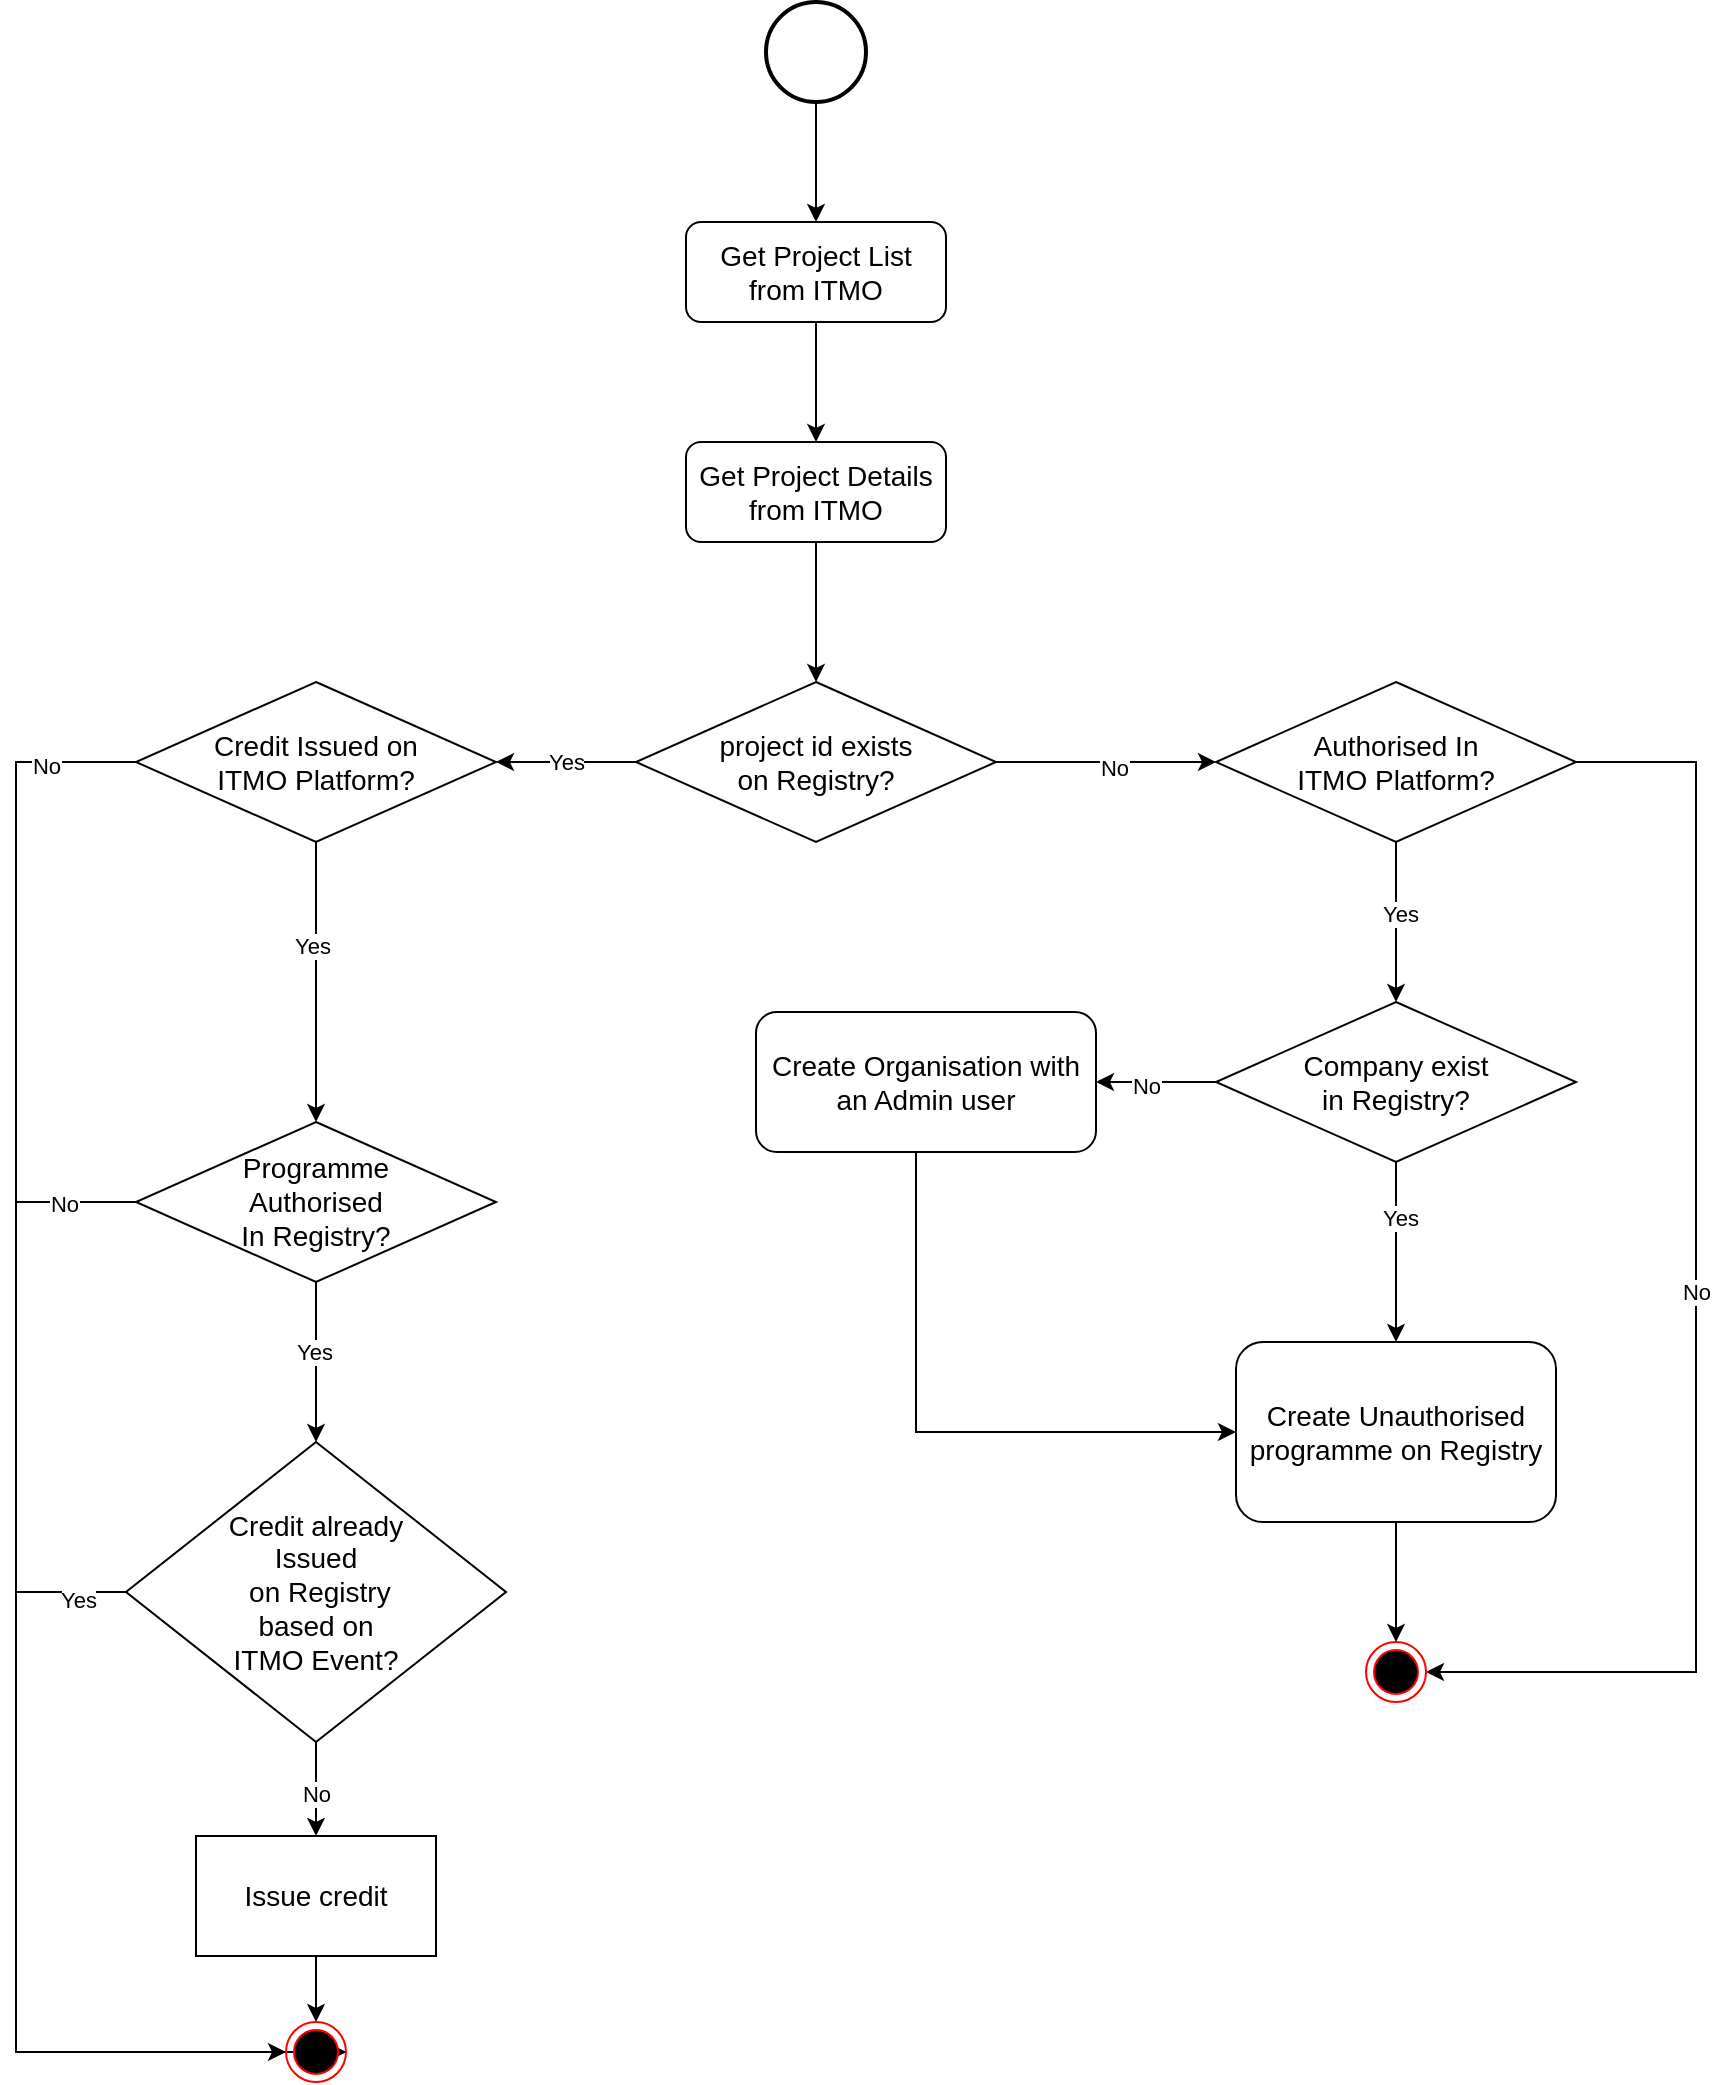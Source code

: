 <mxfile version="21.1.8" type="device">
  <diagram name="Page-1" id="jYvbmOS5bW0W3BtBcmS2">
    <mxGraphModel dx="1912" dy="-659" grid="1" gridSize="10" guides="1" tooltips="1" connect="1" arrows="1" fold="1" page="1" pageScale="1" pageWidth="1169" pageHeight="827" math="0" shadow="0">
      <root>
        <mxCell id="0" />
        <mxCell id="1" parent="0" />
        <mxCell id="w10MovmDUoHj3njt8c6F-8" value="" style="edgeStyle=orthogonalEdgeStyle;rounded=0;orthogonalLoop=1;jettySize=auto;html=1;" edge="1" parent="1" source="NeyOB8tiazFOnQ0roD5S-77" target="w10MovmDUoHj3njt8c6F-7">
          <mxGeometry relative="1" as="geometry" />
        </mxCell>
        <mxCell id="w10MovmDUoHj3njt8c6F-9" value="Yes" style="edgeLabel;html=1;align=center;verticalAlign=middle;resizable=0;points=[];" vertex="1" connectable="0" parent="w10MovmDUoHj3njt8c6F-8">
          <mxGeometry x="-0.1" y="2" relative="1" as="geometry">
            <mxPoint as="offset" />
          </mxGeometry>
        </mxCell>
        <mxCell id="w10MovmDUoHj3njt8c6F-59" value="No" style="edgeStyle=orthogonalEdgeStyle;rounded=0;orthogonalLoop=1;jettySize=auto;html=1;entryX=1;entryY=0.5;entryDx=0;entryDy=0;" edge="1" parent="1" source="NeyOB8tiazFOnQ0roD5S-77" target="w10MovmDUoHj3njt8c6F-45">
          <mxGeometry relative="1" as="geometry">
            <Array as="points">
              <mxPoint x="850" y="2360" />
              <mxPoint x="850" y="2815" />
            </Array>
          </mxGeometry>
        </mxCell>
        <mxCell id="NeyOB8tiazFOnQ0roD5S-77" value="Authorised In &lt;br&gt;ITMO Platform?" style="rhombus;whiteSpace=wrap;html=1;fontSize=14;" parent="1" vertex="1">
          <mxGeometry x="610" y="2320" width="180" height="80" as="geometry" />
        </mxCell>
        <mxCell id="w10MovmDUoHj3njt8c6F-2" style="edgeStyle=orthogonalEdgeStyle;rounded=0;orthogonalLoop=1;jettySize=auto;html=1;entryX=0.5;entryY=0;entryDx=0;entryDy=0;" edge="1" parent="1" source="w10MovmDUoHj3njt8c6F-1" target="NeyOB8tiazFOnQ0roD5S-72">
          <mxGeometry relative="1" as="geometry" />
        </mxCell>
        <mxCell id="w10MovmDUoHj3njt8c6F-1" value="" style="strokeWidth=2;html=1;shape=mxgraph.flowchart.start_2;whiteSpace=wrap;" vertex="1" parent="1">
          <mxGeometry x="385" y="1980" width="50" height="50" as="geometry" />
        </mxCell>
        <mxCell id="NeyOB8tiazFOnQ0roD5S-72" value="Get Project List&lt;br&gt;from ITMO" style="rounded=1;whiteSpace=wrap;html=1;fontSize=14;" parent="1" vertex="1">
          <mxGeometry x="345" y="2090" width="130" height="50" as="geometry" />
        </mxCell>
        <mxCell id="NeyOB8tiazFOnQ0roD5S-81" style="edgeStyle=orthogonalEdgeStyle;rounded=0;orthogonalLoop=1;jettySize=auto;html=1;" parent="1" source="NeyOB8tiazFOnQ0roD5S-72" target="NeyOB8tiazFOnQ0roD5S-76" edge="1">
          <mxGeometry relative="1" as="geometry" />
        </mxCell>
        <mxCell id="NeyOB8tiazFOnQ0roD5S-76" value="Get Project Details&lt;br&gt;from ITMO" style="rounded=1;whiteSpace=wrap;html=1;fontSize=14;" parent="1" vertex="1">
          <mxGeometry x="345" y="2200" width="130" height="50" as="geometry" />
        </mxCell>
        <mxCell id="NeyOB8tiazFOnQ0roD5S-107" style="edgeStyle=orthogonalEdgeStyle;rounded=0;orthogonalLoop=1;jettySize=auto;html=1;" parent="1" source="NeyOB8tiazFOnQ0roD5S-76" target="NeyOB8tiazFOnQ0roD5S-74" edge="1">
          <mxGeometry relative="1" as="geometry" />
        </mxCell>
        <mxCell id="w10MovmDUoHj3njt8c6F-3" style="edgeStyle=orthogonalEdgeStyle;rounded=0;orthogonalLoop=1;jettySize=auto;html=1;entryX=0;entryY=0.5;entryDx=0;entryDy=0;" edge="1" parent="1" source="NeyOB8tiazFOnQ0roD5S-74" target="NeyOB8tiazFOnQ0roD5S-77">
          <mxGeometry relative="1" as="geometry" />
        </mxCell>
        <mxCell id="w10MovmDUoHj3njt8c6F-4" value="No" style="edgeLabel;html=1;align=center;verticalAlign=middle;resizable=0;points=[];" vertex="1" connectable="0" parent="w10MovmDUoHj3njt8c6F-3">
          <mxGeometry x="0.076" y="-3" relative="1" as="geometry">
            <mxPoint as="offset" />
          </mxGeometry>
        </mxCell>
        <mxCell id="w10MovmDUoHj3njt8c6F-34" value="Yes" style="edgeStyle=orthogonalEdgeStyle;rounded=0;orthogonalLoop=1;jettySize=auto;html=1;entryX=1;entryY=0.5;entryDx=0;entryDy=0;" edge="1" parent="1" source="NeyOB8tiazFOnQ0roD5S-74" target="w10MovmDUoHj3njt8c6F-18">
          <mxGeometry relative="1" as="geometry" />
        </mxCell>
        <mxCell id="NeyOB8tiazFOnQ0roD5S-74" value="project id exists &lt;br&gt;on Registry?" style="rhombus;whiteSpace=wrap;html=1;fontSize=14;" parent="1" vertex="1">
          <mxGeometry x="320" y="2320" width="180" height="80" as="geometry" />
        </mxCell>
        <mxCell id="w10MovmDUoHj3njt8c6F-13" value="" style="edgeStyle=orthogonalEdgeStyle;rounded=0;orthogonalLoop=1;jettySize=auto;html=1;" edge="1" parent="1" source="w10MovmDUoHj3njt8c6F-7" target="w10MovmDUoHj3njt8c6F-12">
          <mxGeometry relative="1" as="geometry" />
        </mxCell>
        <mxCell id="w10MovmDUoHj3njt8c6F-14" value="No" style="edgeLabel;html=1;align=center;verticalAlign=middle;resizable=0;points=[];" vertex="1" connectable="0" parent="w10MovmDUoHj3njt8c6F-13">
          <mxGeometry x="0.142" y="2" relative="1" as="geometry">
            <mxPoint x="-1" as="offset" />
          </mxGeometry>
        </mxCell>
        <mxCell id="w10MovmDUoHj3njt8c6F-16" value="" style="edgeStyle=orthogonalEdgeStyle;rounded=0;orthogonalLoop=1;jettySize=auto;html=1;" edge="1" parent="1" source="w10MovmDUoHj3njt8c6F-7" target="w10MovmDUoHj3njt8c6F-15">
          <mxGeometry relative="1" as="geometry" />
        </mxCell>
        <mxCell id="w10MovmDUoHj3njt8c6F-17" value="Yes" style="edgeLabel;html=1;align=center;verticalAlign=middle;resizable=0;points=[];" vertex="1" connectable="0" parent="w10MovmDUoHj3njt8c6F-16">
          <mxGeometry x="-0.384" y="2" relative="1" as="geometry">
            <mxPoint as="offset" />
          </mxGeometry>
        </mxCell>
        <mxCell id="w10MovmDUoHj3njt8c6F-7" value="Company exist &lt;br&gt;in Registry?" style="rhombus;whiteSpace=wrap;html=1;fontSize=14;" vertex="1" parent="1">
          <mxGeometry x="610" y="2480" width="180" height="80" as="geometry" />
        </mxCell>
        <mxCell id="w10MovmDUoHj3njt8c6F-58" style="edgeStyle=orthogonalEdgeStyle;rounded=0;orthogonalLoop=1;jettySize=auto;html=1;entryX=0;entryY=0.5;entryDx=0;entryDy=0;" edge="1" parent="1" source="w10MovmDUoHj3njt8c6F-12" target="w10MovmDUoHj3njt8c6F-15">
          <mxGeometry relative="1" as="geometry">
            <Array as="points">
              <mxPoint x="460" y="2695" />
            </Array>
          </mxGeometry>
        </mxCell>
        <mxCell id="w10MovmDUoHj3njt8c6F-12" value="Create Organisation with an Admin user" style="rounded=1;whiteSpace=wrap;html=1;fontSize=14;" vertex="1" parent="1">
          <mxGeometry x="380" y="2485" width="170" height="70" as="geometry" />
        </mxCell>
        <mxCell id="w10MovmDUoHj3njt8c6F-60" style="edgeStyle=orthogonalEdgeStyle;rounded=0;orthogonalLoop=1;jettySize=auto;html=1;entryX=0.5;entryY=0;entryDx=0;entryDy=0;" edge="1" parent="1" source="w10MovmDUoHj3njt8c6F-15" target="w10MovmDUoHj3njt8c6F-45">
          <mxGeometry relative="1" as="geometry" />
        </mxCell>
        <mxCell id="w10MovmDUoHj3njt8c6F-15" value="Create Unauthorised programme on Registry" style="rounded=1;whiteSpace=wrap;html=1;fontSize=14;" vertex="1" parent="1">
          <mxGeometry x="620" y="2650" width="160" height="90" as="geometry" />
        </mxCell>
        <mxCell id="w10MovmDUoHj3njt8c6F-32" value="" style="edgeStyle=orthogonalEdgeStyle;rounded=0;orthogonalLoop=1;jettySize=auto;html=1;" edge="1" parent="1" source="w10MovmDUoHj3njt8c6F-18" target="w10MovmDUoHj3njt8c6F-31">
          <mxGeometry relative="1" as="geometry" />
        </mxCell>
        <mxCell id="w10MovmDUoHj3njt8c6F-33" value="Yes" style="edgeLabel;html=1;align=center;verticalAlign=middle;resizable=0;points=[];" vertex="1" connectable="0" parent="w10MovmDUoHj3njt8c6F-32">
          <mxGeometry x="-0.267" y="-2" relative="1" as="geometry">
            <mxPoint as="offset" />
          </mxGeometry>
        </mxCell>
        <mxCell id="w10MovmDUoHj3njt8c6F-65" style="edgeStyle=orthogonalEdgeStyle;rounded=0;orthogonalLoop=1;jettySize=auto;html=1;entryX=0;entryY=0.5;entryDx=0;entryDy=0;" edge="1" parent="1" source="w10MovmDUoHj3njt8c6F-18" target="w10MovmDUoHj3njt8c6F-44">
          <mxGeometry relative="1" as="geometry">
            <Array as="points">
              <mxPoint x="10" y="2360" />
              <mxPoint x="10" y="3005" />
            </Array>
          </mxGeometry>
        </mxCell>
        <mxCell id="w10MovmDUoHj3njt8c6F-66" value="No" style="edgeLabel;html=1;align=center;verticalAlign=middle;resizable=0;points=[];" vertex="1" connectable="0" parent="w10MovmDUoHj3njt8c6F-65">
          <mxGeometry x="-0.89" y="2" relative="1" as="geometry">
            <mxPoint x="1" as="offset" />
          </mxGeometry>
        </mxCell>
        <mxCell id="w10MovmDUoHj3njt8c6F-18" value="Credit Issued on&lt;br&gt;ITMO Platform?" style="rhombus;whiteSpace=wrap;html=1;fontSize=14;" vertex="1" parent="1">
          <mxGeometry x="70" y="2320" width="180" height="80" as="geometry" />
        </mxCell>
        <mxCell id="w10MovmDUoHj3njt8c6F-37" value="" style="edgeStyle=orthogonalEdgeStyle;rounded=0;orthogonalLoop=1;jettySize=auto;html=1;" edge="1" parent="1" source="w10MovmDUoHj3njt8c6F-31" target="w10MovmDUoHj3njt8c6F-36">
          <mxGeometry relative="1" as="geometry" />
        </mxCell>
        <mxCell id="w10MovmDUoHj3njt8c6F-40" value="Yes" style="edgeLabel;html=1;align=center;verticalAlign=middle;resizable=0;points=[];" vertex="1" connectable="0" parent="w10MovmDUoHj3njt8c6F-37">
          <mxGeometry x="-0.133" y="-1" relative="1" as="geometry">
            <mxPoint as="offset" />
          </mxGeometry>
        </mxCell>
        <mxCell id="w10MovmDUoHj3njt8c6F-54" style="edgeStyle=orthogonalEdgeStyle;rounded=0;orthogonalLoop=1;jettySize=auto;html=1;entryX=1;entryY=0.5;entryDx=0;entryDy=0;" edge="1" parent="1" source="w10MovmDUoHj3njt8c6F-31" target="w10MovmDUoHj3njt8c6F-44">
          <mxGeometry relative="1" as="geometry">
            <Array as="points">
              <mxPoint x="10" y="2580" />
              <mxPoint x="10" y="3005" />
            </Array>
          </mxGeometry>
        </mxCell>
        <mxCell id="w10MovmDUoHj3njt8c6F-55" value="No" style="edgeLabel;html=1;align=center;verticalAlign=middle;resizable=0;points=[];" vertex="1" connectable="0" parent="w10MovmDUoHj3njt8c6F-54">
          <mxGeometry x="-0.893" y="1" relative="1" as="geometry">
            <mxPoint x="-1" as="offset" />
          </mxGeometry>
        </mxCell>
        <mxCell id="w10MovmDUoHj3njt8c6F-31" value="Programme &lt;br&gt;Authorised&lt;br&gt;In Registry?" style="rhombus;whiteSpace=wrap;html=1;fontSize=14;" vertex="1" parent="1">
          <mxGeometry x="70" y="2540" width="180" height="80" as="geometry" />
        </mxCell>
        <mxCell id="w10MovmDUoHj3njt8c6F-39" value="" style="edgeStyle=orthogonalEdgeStyle;rounded=0;orthogonalLoop=1;jettySize=auto;html=1;" edge="1" parent="1" source="w10MovmDUoHj3njt8c6F-36" target="w10MovmDUoHj3njt8c6F-38">
          <mxGeometry relative="1" as="geometry" />
        </mxCell>
        <mxCell id="w10MovmDUoHj3njt8c6F-41" value="No" style="edgeLabel;html=1;align=center;verticalAlign=middle;resizable=0;points=[];" vertex="1" connectable="0" parent="w10MovmDUoHj3njt8c6F-39">
          <mxGeometry x="0.096" relative="1" as="geometry">
            <mxPoint as="offset" />
          </mxGeometry>
        </mxCell>
        <mxCell id="w10MovmDUoHj3njt8c6F-56" style="edgeStyle=orthogonalEdgeStyle;rounded=0;orthogonalLoop=1;jettySize=auto;html=1;entryX=1;entryY=0.5;entryDx=0;entryDy=0;" edge="1" parent="1" source="w10MovmDUoHj3njt8c6F-36" target="w10MovmDUoHj3njt8c6F-44">
          <mxGeometry relative="1" as="geometry">
            <Array as="points">
              <mxPoint x="10" y="2775" />
              <mxPoint x="10" y="3005" />
            </Array>
          </mxGeometry>
        </mxCell>
        <mxCell id="w10MovmDUoHj3njt8c6F-57" value="Yes" style="edgeLabel;html=1;align=center;verticalAlign=middle;resizable=0;points=[];" vertex="1" connectable="0" parent="w10MovmDUoHj3njt8c6F-56">
          <mxGeometry x="-0.892" y="4" relative="1" as="geometry">
            <mxPoint as="offset" />
          </mxGeometry>
        </mxCell>
        <mxCell id="w10MovmDUoHj3njt8c6F-36" value="Credit already &lt;br&gt;Issued &lt;br&gt;&amp;nbsp;on Registry&lt;br&gt;based on &lt;br&gt;ITMO Event?" style="rhombus;whiteSpace=wrap;html=1;fontSize=14;" vertex="1" parent="1">
          <mxGeometry x="65" y="2700" width="190" height="150" as="geometry" />
        </mxCell>
        <mxCell id="w10MovmDUoHj3njt8c6F-43" style="edgeStyle=orthogonalEdgeStyle;rounded=0;orthogonalLoop=1;jettySize=auto;html=1;entryX=0.5;entryY=0.5;entryDx=0;entryDy=-27.5;entryPerimeter=0;" edge="1" parent="1" source="w10MovmDUoHj3njt8c6F-38">
          <mxGeometry relative="1" as="geometry">
            <mxPoint x="160" y="2990" as="targetPoint" />
          </mxGeometry>
        </mxCell>
        <mxCell id="w10MovmDUoHj3njt8c6F-38" value="Issue credit" style="whiteSpace=wrap;html=1;fontSize=14;" vertex="1" parent="1">
          <mxGeometry x="100" y="2897" width="120" height="60" as="geometry" />
        </mxCell>
        <mxCell id="w10MovmDUoHj3njt8c6F-44" value="" style="ellipse;html=1;shape=endState;fillColor=#000000;strokeColor=#ff0000;" vertex="1" parent="1">
          <mxGeometry x="145" y="2990" width="30" height="30" as="geometry" />
        </mxCell>
        <mxCell id="w10MovmDUoHj3njt8c6F-45" value="" style="ellipse;html=1;shape=endState;fillColor=#000000;strokeColor=#ff0000;" vertex="1" parent="1">
          <mxGeometry x="685" y="2800" width="30" height="30" as="geometry" />
        </mxCell>
      </root>
    </mxGraphModel>
  </diagram>
</mxfile>
